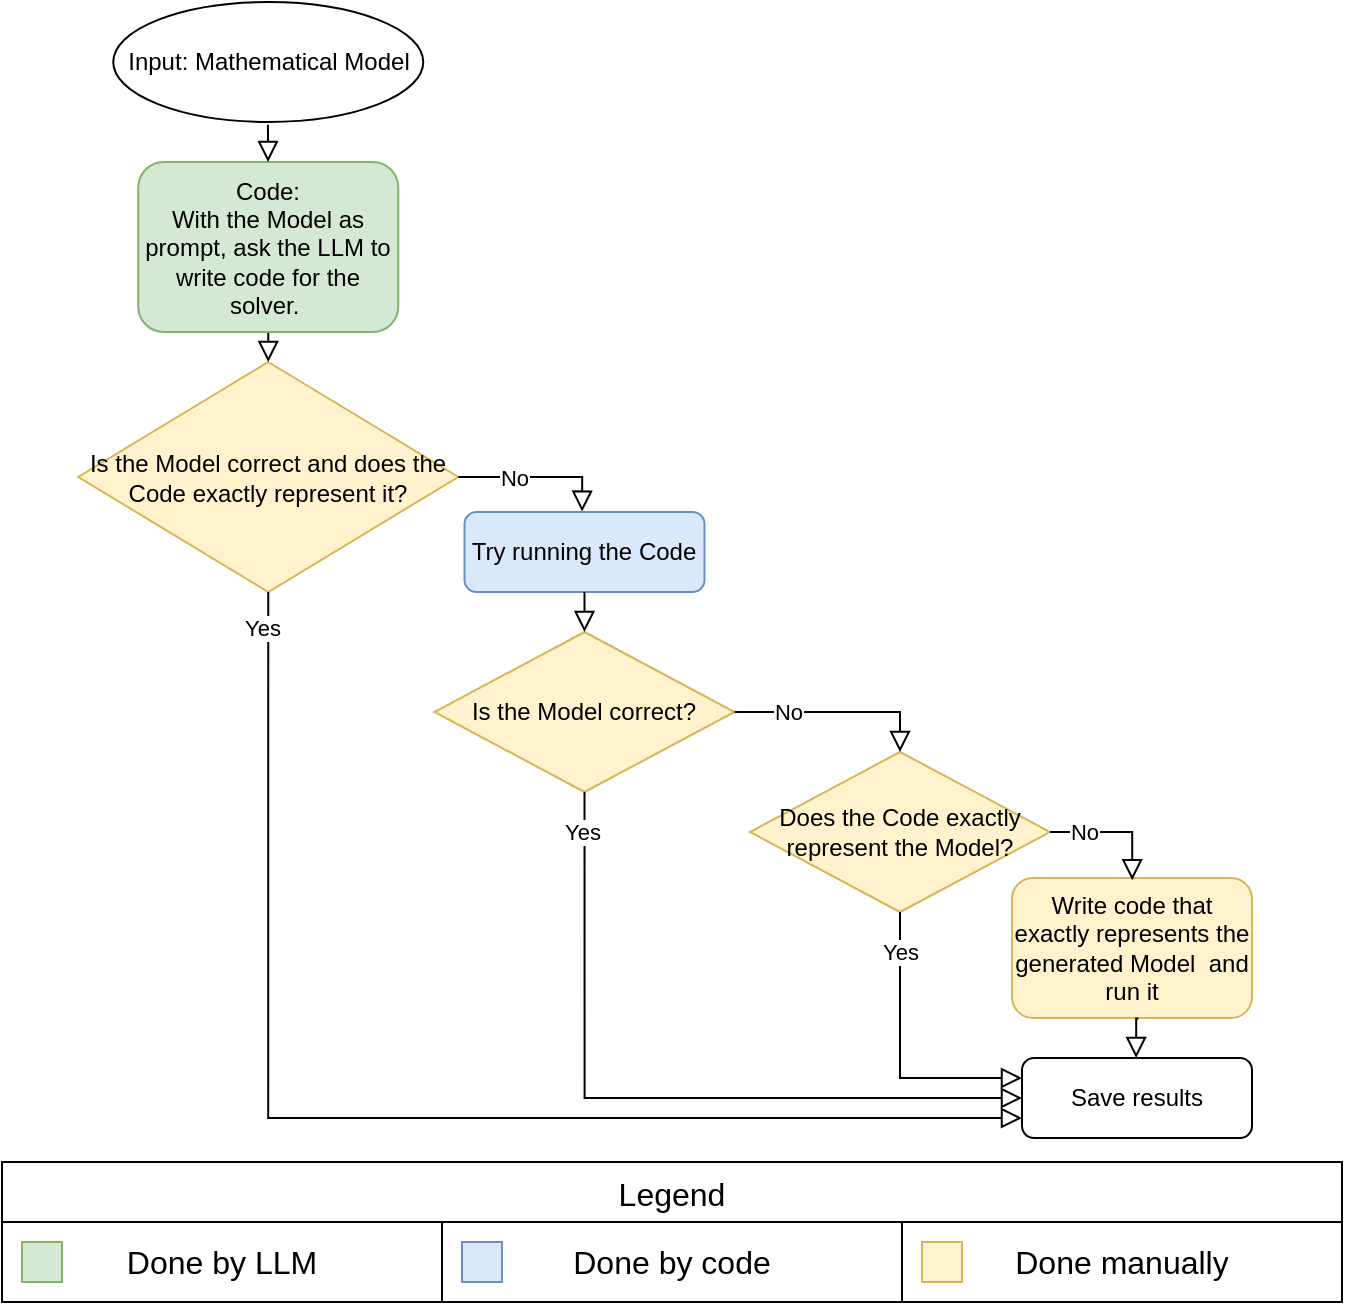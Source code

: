 <mxfile version="24.2.5" type="device">
  <diagram name="Page-1" id="HL01DGWwI2x1j01Yzxrk">
    <mxGraphModel dx="1434" dy="884" grid="1" gridSize="10" guides="1" tooltips="1" connect="1" arrows="1" fold="1" page="1" pageScale="1" pageWidth="850" pageHeight="1100" math="0" shadow="0">
      <root>
        <mxCell id="0" />
        <mxCell id="1" parent="0" />
        <mxCell id="jgmVSAQ6u0OmQu0wXPLE-1" value="Is the Model correct and does the Code exactly represent it?" style="rhombus;whiteSpace=wrap;html=1;fillColor=#fff2cc;strokeColor=#d6b656;" vertex="1" parent="1">
          <mxGeometry x="58.13" y="550" width="190" height="115" as="geometry" />
        </mxCell>
        <mxCell id="jgmVSAQ6u0OmQu0wXPLE-2" value="" style="rounded=0;html=1;jettySize=auto;orthogonalLoop=1;fontSize=11;endArrow=block;endFill=0;endSize=8;strokeWidth=1;shadow=0;labelBackgroundColor=none;edgeStyle=orthogonalEdgeStyle;entryX=0.5;entryY=0;entryDx=0;entryDy=0;exitX=0.5;exitY=1;exitDx=0;exitDy=0;" edge="1" parent="1" source="jgmVSAQ6u0OmQu0wXPLE-14" target="jgmVSAQ6u0OmQu0wXPLE-1">
          <mxGeometry relative="1" as="geometry">
            <mxPoint x="398.37" y="525" as="sourcePoint" />
            <mxPoint x="398.37" y="545" as="targetPoint" />
          </mxGeometry>
        </mxCell>
        <mxCell id="jgmVSAQ6u0OmQu0wXPLE-3" value="" style="rounded=0;html=1;jettySize=auto;orthogonalLoop=1;fontSize=11;endArrow=block;endFill=0;endSize=8;strokeWidth=1;shadow=0;labelBackgroundColor=none;edgeStyle=orthogonalEdgeStyle;entryX=0.49;entryY=-0.005;entryDx=0;entryDy=0;exitX=1;exitY=0.5;exitDx=0;exitDy=0;entryPerimeter=0;" edge="1" parent="1" source="jgmVSAQ6u0OmQu0wXPLE-1" target="jgmVSAQ6u0OmQu0wXPLE-6">
          <mxGeometry relative="1" as="geometry">
            <mxPoint x="238.12" y="615" as="sourcePoint" />
            <mxPoint x="311.25" y="625" as="targetPoint" />
            <Array as="points">
              <mxPoint x="310" y="608" />
            </Array>
          </mxGeometry>
        </mxCell>
        <mxCell id="jgmVSAQ6u0OmQu0wXPLE-4" value="No" style="edgeLabel;html=1;align=center;verticalAlign=middle;resizable=0;points=[];" vertex="1" connectable="0" parent="jgmVSAQ6u0OmQu0wXPLE-3">
          <mxGeometry x="-0.009" y="1" relative="1" as="geometry">
            <mxPoint x="-11.49" y="0.98" as="offset" />
          </mxGeometry>
        </mxCell>
        <mxCell id="jgmVSAQ6u0OmQu0wXPLE-5" value="Does the Code exactly represent the Model?" style="rhombus;whiteSpace=wrap;html=1;fillColor=#fff2cc;strokeColor=#d6b656;" vertex="1" parent="1">
          <mxGeometry x="394" y="745" width="150" height="80" as="geometry" />
        </mxCell>
        <mxCell id="jgmVSAQ6u0OmQu0wXPLE-6" value="Try running the Code" style="rounded=1;whiteSpace=wrap;html=1;fontSize=12;glass=0;strokeWidth=1;shadow=0;fillColor=#dae8fc;strokeColor=#6c8ebf;" vertex="1" parent="1">
          <mxGeometry x="251.25" y="625" width="120" height="40" as="geometry" />
        </mxCell>
        <mxCell id="jgmVSAQ6u0OmQu0wXPLE-7" value="Is the Model correct?" style="rhombus;whiteSpace=wrap;html=1;fillColor=#fff2cc;strokeColor=#d6b656;" vertex="1" parent="1">
          <mxGeometry x="236.25" y="685" width="150" height="80" as="geometry" />
        </mxCell>
        <mxCell id="jgmVSAQ6u0OmQu0wXPLE-8" value="Write code that exactly represents the generated Model&amp;nbsp; and run it" style="rounded=1;whiteSpace=wrap;html=1;fontSize=12;glass=0;strokeWidth=1;shadow=0;fillColor=#fff2cc;strokeColor=#d6b656;" vertex="1" parent="1">
          <mxGeometry x="525" y="808" width="120" height="70" as="geometry" />
        </mxCell>
        <mxCell id="jgmVSAQ6u0OmQu0wXPLE-9" value="" style="rounded=0;html=1;jettySize=auto;orthogonalLoop=1;fontSize=11;endArrow=block;endFill=0;endSize=8;strokeWidth=1;shadow=0;labelBackgroundColor=none;edgeStyle=orthogonalEdgeStyle;entryX=0.5;entryY=0;entryDx=0;entryDy=0;exitX=0.5;exitY=1;exitDx=0;exitDy=0;" edge="1" parent="1" source="jgmVSAQ6u0OmQu0wXPLE-6" target="jgmVSAQ6u0OmQu0wXPLE-7">
          <mxGeometry relative="1" as="geometry">
            <mxPoint x="310" y="668" as="sourcePoint" />
            <mxPoint x="309.875" y="683" as="targetPoint" />
            <Array as="points" />
          </mxGeometry>
        </mxCell>
        <mxCell id="jgmVSAQ6u0OmQu0wXPLE-10" value="" style="rounded=0;html=1;jettySize=auto;orthogonalLoop=1;fontSize=11;endArrow=block;endFill=0;endSize=8;strokeWidth=1;shadow=0;labelBackgroundColor=none;edgeStyle=orthogonalEdgeStyle;entryX=0.5;entryY=0;entryDx=0;entryDy=0;exitX=1;exitY=0.5;exitDx=0;exitDy=0;" edge="1" parent="1" source="jgmVSAQ6u0OmQu0wXPLE-7" target="jgmVSAQ6u0OmQu0wXPLE-5">
          <mxGeometry relative="1" as="geometry">
            <mxPoint x="394" y="722.5" as="sourcePoint" />
            <mxPoint x="467.75" y="745" as="targetPoint" />
            <Array as="points">
              <mxPoint x="469" y="725" />
            </Array>
          </mxGeometry>
        </mxCell>
        <mxCell id="jgmVSAQ6u0OmQu0wXPLE-11" value="No" style="edgeLabel;html=1;align=center;verticalAlign=middle;resizable=0;points=[];" vertex="1" connectable="0" parent="jgmVSAQ6u0OmQu0wXPLE-10">
          <mxGeometry x="-0.009" y="1" relative="1" as="geometry">
            <mxPoint x="-24.58" y="1" as="offset" />
          </mxGeometry>
        </mxCell>
        <mxCell id="jgmVSAQ6u0OmQu0wXPLE-12" value="" style="rounded=0;html=1;jettySize=auto;orthogonalLoop=1;fontSize=11;endArrow=block;endFill=0;endSize=8;strokeWidth=1;shadow=0;labelBackgroundColor=none;edgeStyle=orthogonalEdgeStyle;exitX=1;exitY=0.5;exitDx=0;exitDy=0;entryX=0.501;entryY=0.016;entryDx=0;entryDy=0;entryPerimeter=0;" edge="1" parent="1" source="jgmVSAQ6u0OmQu0wXPLE-5" target="jgmVSAQ6u0OmQu0wXPLE-8">
          <mxGeometry relative="1" as="geometry">
            <mxPoint x="545" y="785" as="sourcePoint" />
            <mxPoint x="585" y="845" as="targetPoint" />
            <Array as="points">
              <mxPoint x="585" y="785" />
            </Array>
          </mxGeometry>
        </mxCell>
        <mxCell id="jgmVSAQ6u0OmQu0wXPLE-13" value="No" style="edgeLabel;html=1;align=center;verticalAlign=middle;resizable=0;points=[];" vertex="1" connectable="0" parent="jgmVSAQ6u0OmQu0wXPLE-12">
          <mxGeometry x="-0.009" y="1" relative="1" as="geometry">
            <mxPoint x="-16" y="1" as="offset" />
          </mxGeometry>
        </mxCell>
        <mxCell id="jgmVSAQ6u0OmQu0wXPLE-14" value="Code: &lt;br&gt;With the Model as prompt, ask the LLM to write code for the solver.&amp;nbsp;" style="rounded=1;whiteSpace=wrap;html=1;fontSize=12;glass=0;strokeWidth=1;shadow=0;fillColor=#d5e8d4;strokeColor=#82b366;" vertex="1" parent="1">
          <mxGeometry x="88.13" y="450" width="130" height="85" as="geometry" />
        </mxCell>
        <mxCell id="jgmVSAQ6u0OmQu0wXPLE-15" value="Save results" style="rounded=1;whiteSpace=wrap;html=1;" vertex="1" parent="1">
          <mxGeometry x="530" y="898" width="115" height="40" as="geometry" />
        </mxCell>
        <mxCell id="jgmVSAQ6u0OmQu0wXPLE-16" value="" style="rounded=0;html=1;jettySize=auto;orthogonalLoop=1;fontSize=11;endArrow=block;endFill=0;endSize=8;strokeWidth=1;shadow=0;labelBackgroundColor=none;edgeStyle=orthogonalEdgeStyle;exitX=0.5;exitY=1;exitDx=0;exitDy=0;" edge="1" parent="1" source="jgmVSAQ6u0OmQu0wXPLE-1" target="jgmVSAQ6u0OmQu0wXPLE-15">
          <mxGeometry relative="1" as="geometry">
            <mxPoint x="153.18" y="586.75" as="sourcePoint" />
            <mxPoint x="500" y="913" as="targetPoint" />
            <Array as="points">
              <mxPoint x="153" y="928" />
            </Array>
          </mxGeometry>
        </mxCell>
        <mxCell id="jgmVSAQ6u0OmQu0wXPLE-17" value="Yes" style="edgeLabel;html=1;align=center;verticalAlign=middle;resizable=0;points=[];" vertex="1" connectable="0" parent="jgmVSAQ6u0OmQu0wXPLE-16">
          <mxGeometry x="-0.009" y="1" relative="1" as="geometry">
            <mxPoint x="-57" y="-244" as="offset" />
          </mxGeometry>
        </mxCell>
        <mxCell id="jgmVSAQ6u0OmQu0wXPLE-18" value="" style="rounded=0;html=1;jettySize=auto;orthogonalLoop=1;fontSize=11;endArrow=block;endFill=0;endSize=8;strokeWidth=1;shadow=0;labelBackgroundColor=none;edgeStyle=orthogonalEdgeStyle;exitX=0.5;exitY=1;exitDx=0;exitDy=0;entryX=0;entryY=0.5;entryDx=0;entryDy=0;" edge="1" parent="1" source="jgmVSAQ6u0OmQu0wXPLE-7" target="jgmVSAQ6u0OmQu0wXPLE-15">
          <mxGeometry relative="1" as="geometry">
            <mxPoint x="280" y="776" as="sourcePoint" />
            <mxPoint x="525" y="914.0" as="targetPoint" />
            <Array as="points">
              <mxPoint x="311" y="918" />
            </Array>
          </mxGeometry>
        </mxCell>
        <mxCell id="jgmVSAQ6u0OmQu0wXPLE-19" value="" style="rounded=0;html=1;jettySize=auto;orthogonalLoop=1;fontSize=11;endArrow=block;endFill=0;endSize=8;strokeWidth=1;shadow=0;labelBackgroundColor=none;edgeStyle=orthogonalEdgeStyle;entryX=0;entryY=0.25;entryDx=0;entryDy=0;exitX=0.5;exitY=1;exitDx=0;exitDy=0;" edge="1" parent="1" source="jgmVSAQ6u0OmQu0wXPLE-5" target="jgmVSAQ6u0OmQu0wXPLE-15">
          <mxGeometry relative="1" as="geometry">
            <mxPoint x="245" y="653" as="sourcePoint" />
            <mxPoint x="540" y="903" as="targetPoint" />
            <Array as="points">
              <mxPoint x="469" y="908" />
            </Array>
          </mxGeometry>
        </mxCell>
        <mxCell id="jgmVSAQ6u0OmQu0wXPLE-20" value="" style="rounded=0;html=1;jettySize=auto;orthogonalLoop=1;fontSize=11;endArrow=block;endFill=0;endSize=8;strokeWidth=1;shadow=0;labelBackgroundColor=none;edgeStyle=orthogonalEdgeStyle;entryX=0.5;entryY=0;entryDx=0;entryDy=0;exitX=0.527;exitY=1.003;exitDx=0;exitDy=0;exitPerimeter=0;" edge="1" parent="1" source="jgmVSAQ6u0OmQu0wXPLE-8">
          <mxGeometry relative="1" as="geometry">
            <mxPoint x="587.07" y="883" as="sourcePoint" />
            <mxPoint x="587.07" y="898" as="targetPoint" />
            <Array as="points">
              <mxPoint x="587" y="878" />
            </Array>
          </mxGeometry>
        </mxCell>
        <mxCell id="jgmVSAQ6u0OmQu0wXPLE-21" value="Yes" style="edgeLabel;html=1;align=center;verticalAlign=middle;resizable=0;points=[];" vertex="1" connectable="0" parent="1">
          <mxGeometry x="310.0" y="785" as="geometry">
            <mxPoint as="offset" />
          </mxGeometry>
        </mxCell>
        <mxCell id="jgmVSAQ6u0OmQu0wXPLE-22" value="Yes" style="edgeLabel;html=1;align=center;verticalAlign=middle;resizable=0;points=[];" vertex="1" connectable="0" parent="1">
          <mxGeometry x="469.0" y="845" as="geometry" />
        </mxCell>
        <mxCell id="jgmVSAQ6u0OmQu0wXPLE-23" value="Input: Mathematical Model" style="ellipse;whiteSpace=wrap;html=1;" vertex="1" parent="1">
          <mxGeometry x="75.63" y="370" width="155" height="60" as="geometry" />
        </mxCell>
        <mxCell id="jgmVSAQ6u0OmQu0wXPLE-24" value="" style="rounded=0;html=1;jettySize=auto;orthogonalLoop=1;fontSize=11;endArrow=block;endFill=0;endSize=8;strokeWidth=1;shadow=0;labelBackgroundColor=none;edgeStyle=orthogonalEdgeStyle;entryX=0.5;entryY=0;entryDx=0;entryDy=0;exitX=0.499;exitY=1.022;exitDx=0;exitDy=0;exitPerimeter=0;" edge="1" parent="1" source="jgmVSAQ6u0OmQu0wXPLE-23">
          <mxGeometry relative="1" as="geometry">
            <mxPoint x="153.03" y="435" as="sourcePoint" />
            <mxPoint x="153.03" y="450" as="targetPoint" />
          </mxGeometry>
        </mxCell>
        <mxCell id="jgmVSAQ6u0OmQu0wXPLE-25" value="Legend" style="shape=table;startSize=30;container=1;collapsible=0;childLayout=tableLayout;strokeColor=default;fontSize=16;" vertex="1" parent="1">
          <mxGeometry x="20" y="950" width="670" height="70" as="geometry" />
        </mxCell>
        <mxCell id="jgmVSAQ6u0OmQu0wXPLE-26" value="" style="shape=tableRow;horizontal=0;startSize=0;swimlaneHead=0;swimlaneBody=0;strokeColor=inherit;top=0;left=0;bottom=0;right=0;collapsible=0;dropTarget=0;fillColor=none;points=[[0,0.5],[1,0.5]];portConstraint=eastwest;fontSize=16;" vertex="1" parent="jgmVSAQ6u0OmQu0wXPLE-25">
          <mxGeometry y="30" width="670" height="40" as="geometry" />
        </mxCell>
        <mxCell id="jgmVSAQ6u0OmQu0wXPLE-27" value="Done by LLM" style="shape=partialRectangle;html=1;whiteSpace=wrap;connectable=0;strokeColor=inherit;overflow=hidden;fillColor=none;top=0;left=0;bottom=0;right=0;pointerEvents=1;fontSize=16;" vertex="1" parent="jgmVSAQ6u0OmQu0wXPLE-26">
          <mxGeometry width="220" height="40" as="geometry">
            <mxRectangle width="220" height="40" as="alternateBounds" />
          </mxGeometry>
        </mxCell>
        <mxCell id="jgmVSAQ6u0OmQu0wXPLE-28" value="Done by code" style="shape=partialRectangle;html=1;whiteSpace=wrap;connectable=0;strokeColor=inherit;overflow=hidden;fillColor=none;top=0;left=0;bottom=0;right=0;pointerEvents=1;fontSize=16;" vertex="1" parent="jgmVSAQ6u0OmQu0wXPLE-26">
          <mxGeometry x="220" width="230" height="40" as="geometry">
            <mxRectangle width="230" height="40" as="alternateBounds" />
          </mxGeometry>
        </mxCell>
        <mxCell id="jgmVSAQ6u0OmQu0wXPLE-29" value="Done manually" style="shape=partialRectangle;html=1;whiteSpace=wrap;connectable=0;strokeColor=inherit;overflow=hidden;fillColor=none;top=0;left=0;bottom=0;right=0;pointerEvents=1;fontSize=16;" vertex="1" parent="jgmVSAQ6u0OmQu0wXPLE-26">
          <mxGeometry x="450" width="220" height="40" as="geometry">
            <mxRectangle width="220" height="40" as="alternateBounds" />
          </mxGeometry>
        </mxCell>
        <mxCell id="jgmVSAQ6u0OmQu0wXPLE-30" value="" style="rounded=0;whiteSpace=wrap;html=1;fillColor=#d5e8d4;strokeColor=#82b366;" vertex="1" parent="1">
          <mxGeometry x="30" y="990" width="20" height="20" as="geometry" />
        </mxCell>
        <mxCell id="jgmVSAQ6u0OmQu0wXPLE-31" value="" style="rounded=0;whiteSpace=wrap;html=1;fillColor=#dae8fc;strokeColor=#6c8ebf;" vertex="1" parent="1">
          <mxGeometry x="250" y="990" width="20" height="20" as="geometry" />
        </mxCell>
        <mxCell id="jgmVSAQ6u0OmQu0wXPLE-32" value="" style="rounded=0;whiteSpace=wrap;html=1;fillColor=#fff2cc;strokeColor=#d6b656;" vertex="1" parent="1">
          <mxGeometry x="480" y="990" width="20" height="20" as="geometry" />
        </mxCell>
      </root>
    </mxGraphModel>
  </diagram>
</mxfile>
